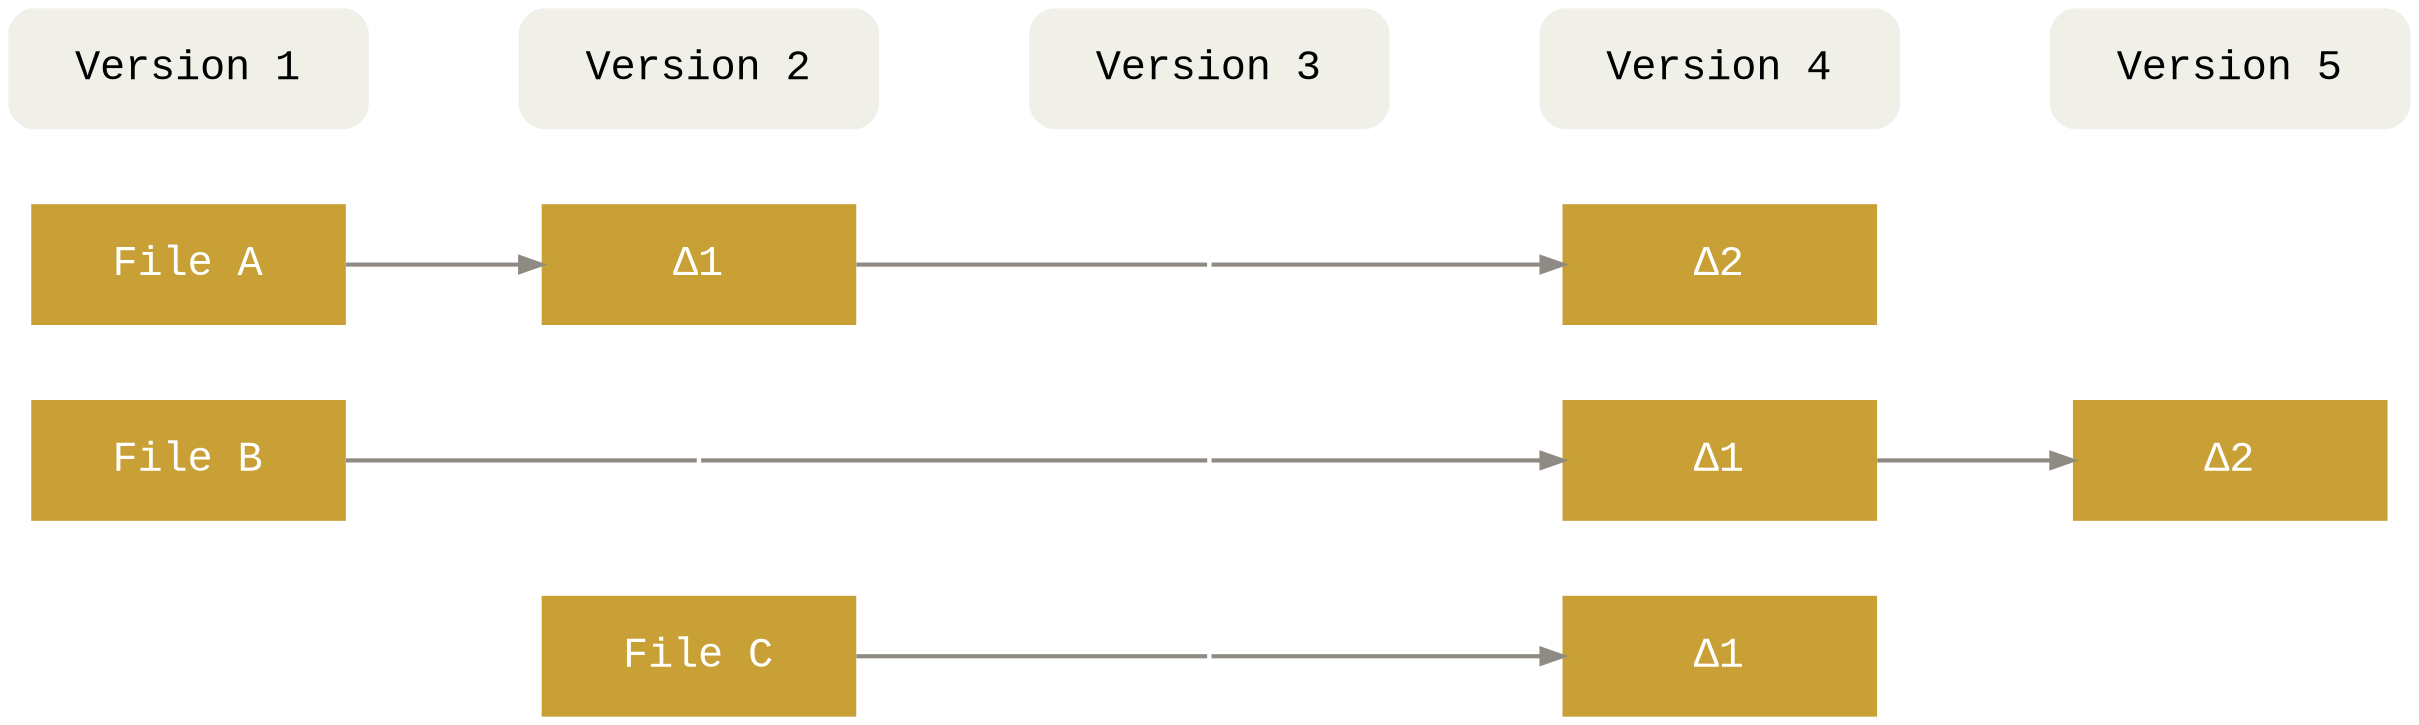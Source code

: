 digraph Git {
  bgcolor="transparent"

  rankdir=LR
  ranksep=1
  nodesep=.5

  edge [color="#8f8a83"
        penwidth=2
        dir="forward"]
  node [shape=box
        fontname="Menlo, Monaco, Consolas, Lucida Console, Courier New, monospace"
        fontsize=20
        margin=".45,.25"
        width=2.1
        penwidth=0
        style="filled"
        fontcolor="#ffffff"
        fillcolor="#c8a036"]

  file_c_1 [style=invis]
  file_c_2 [label="File C"]
  file_c_3 [style=invis width=0 fixedsize=true]
  file_c_4 [label="Δ1"]

  file_c_1 -> file_c_2 [style=invis]
  file_c_2 -> file_c_3 [dir=none]
  file_c_3 -> file_c_4


  file_b_1 [label="File B"]
  file_b_2 [style=invis width=0 fixedsize=true]
  file_b_3 [style=invis width=0 fixedsize=true]
  file_b_4 [label="Δ1"]
  file_b_5 [label="Δ2"]

  file_b_1 -> file_b_2 [dir=none]
  file_b_2 -> file_b_3 [dir=none]
  file_b_3 -> file_b_4 -> file_b_5

  file_a_1 [label="File A"]
  file_a_2 [label="Δ1"]
  file_a_3 [style=invis width=0 fixedsize=true]
  file_a_4 [label="Δ2"]

  file_a_1 -> file_a_2
  file_a_2 -> file_a_3 [dir=none]
  file_a_3 -> file_a_4

  node [style="rounded,filled"
        fontcolor="#000000"
        fillcolor="#f0efe8"]
  version_1 [label="Version 1"]
  version_2 [label="Version 2"]
  version_3 [label="Version 3"]
  version_4 [label="Version 4"]
  version_5 [label="Version 5"]

  edge [style=invis]

  version_1 -> version_2 -> version_3 -> version_4 -> version_5
}

